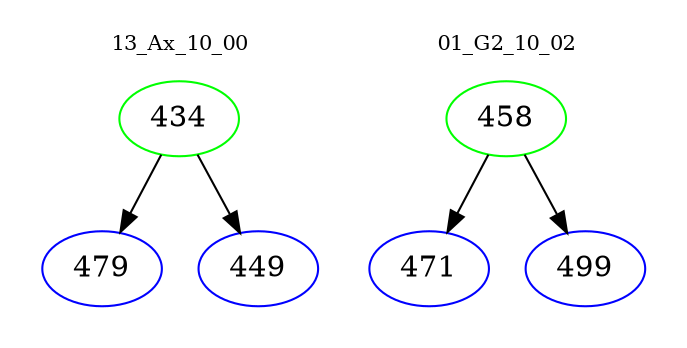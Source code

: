 digraph{
subgraph cluster_0 {
color = white
label = "13_Ax_10_00";
fontsize=10;
T0_434 [label="434", color="green"]
T0_434 -> T0_479 [color="black"]
T0_479 [label="479", color="blue"]
T0_434 -> T0_449 [color="black"]
T0_449 [label="449", color="blue"]
}
subgraph cluster_1 {
color = white
label = "01_G2_10_02";
fontsize=10;
T1_458 [label="458", color="green"]
T1_458 -> T1_471 [color="black"]
T1_471 [label="471", color="blue"]
T1_458 -> T1_499 [color="black"]
T1_499 [label="499", color="blue"]
}
}
